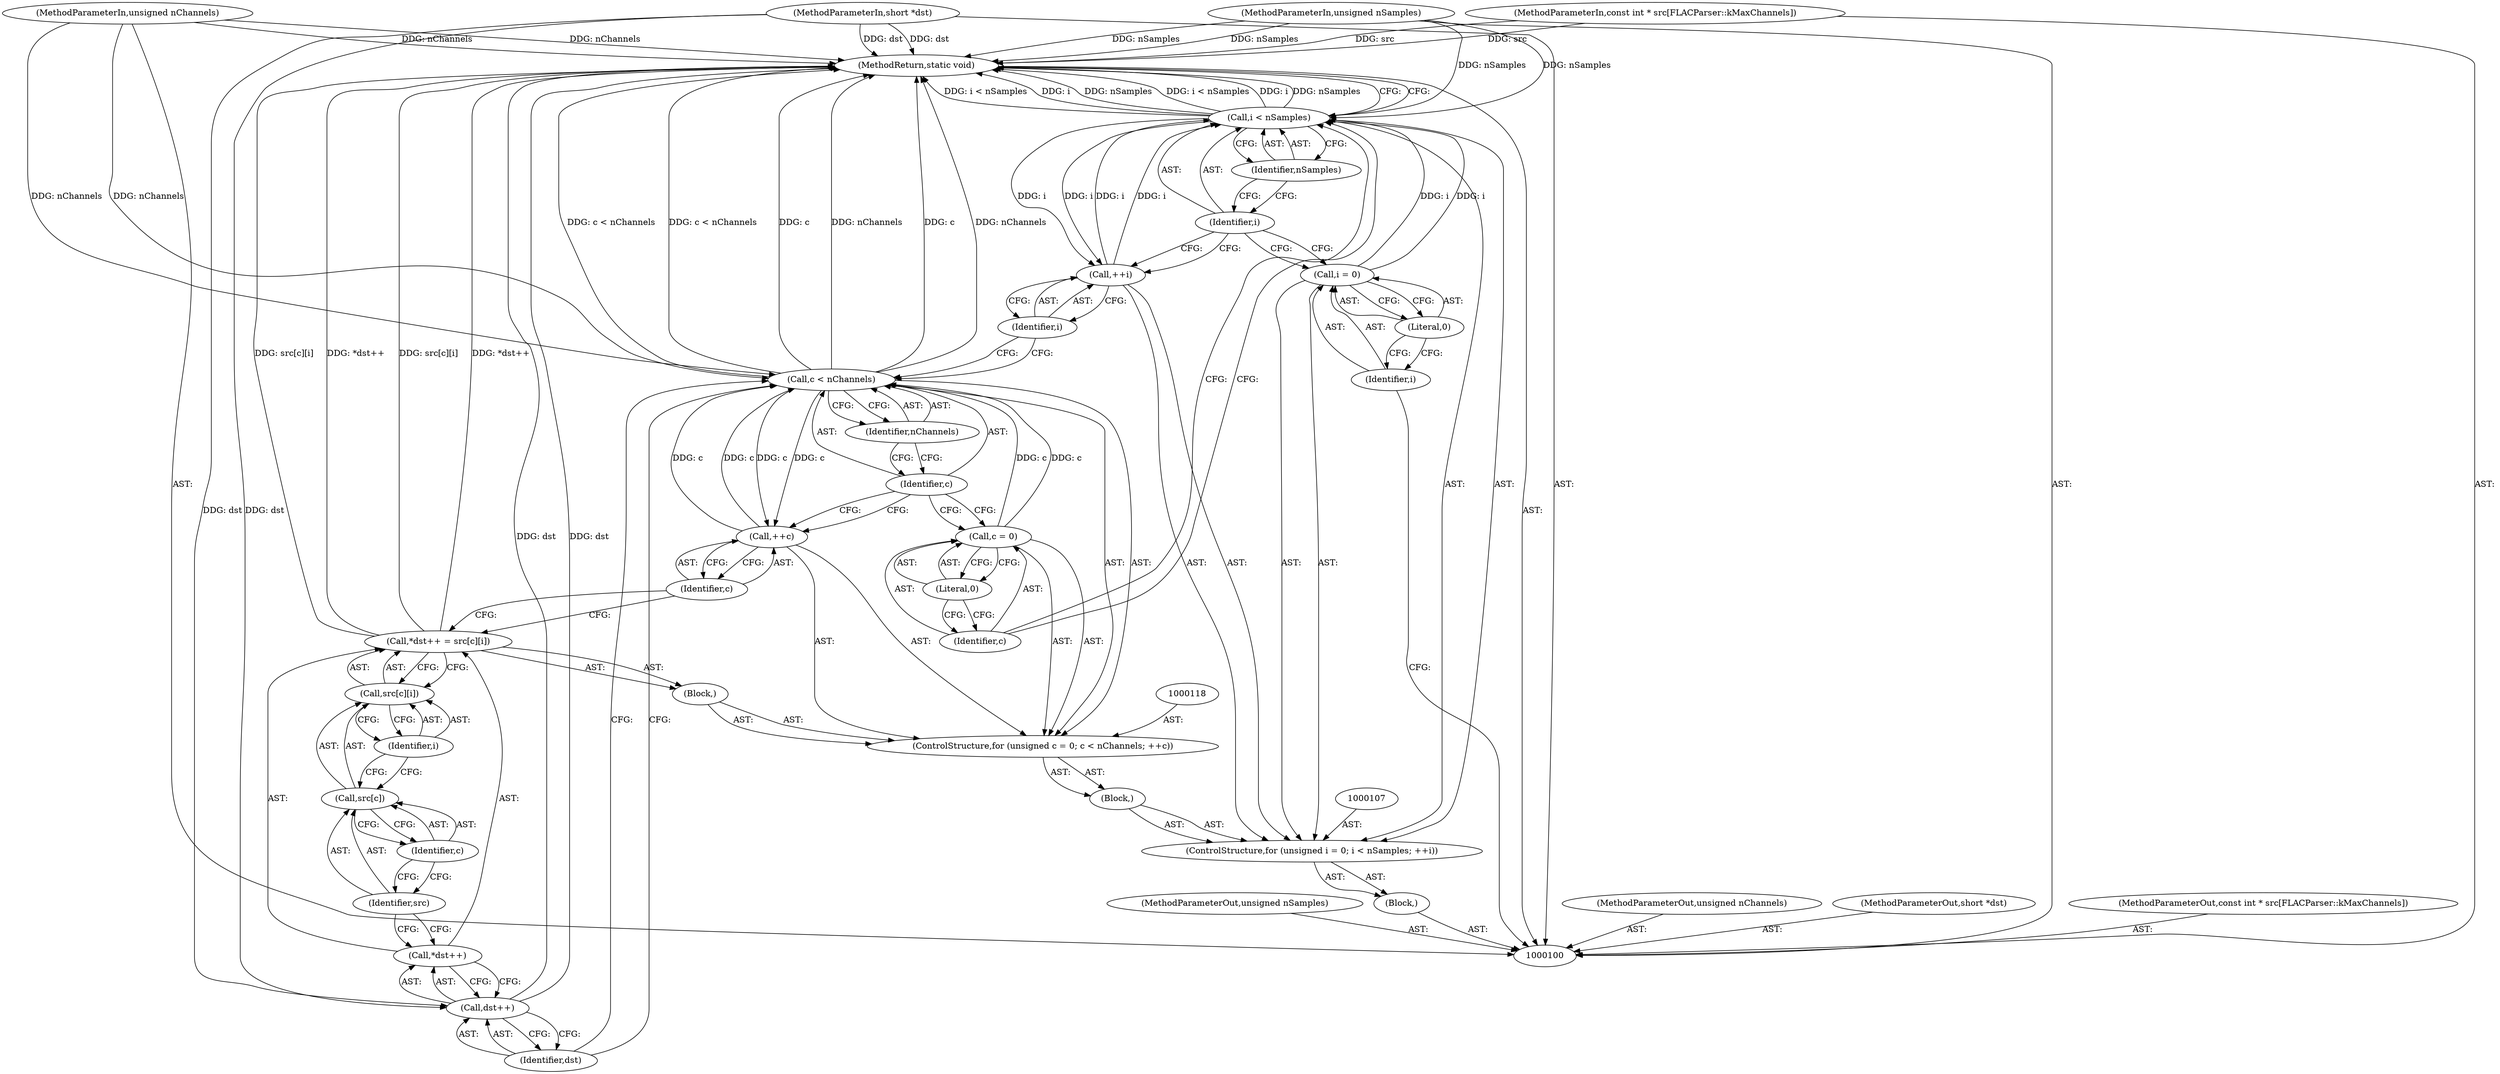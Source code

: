 digraph "0_Android_acc192347665943ca674acf117e4f74a88436922_3" {
"1000137" [label="(MethodReturn,static void)"];
"1000104" [label="(MethodParameterIn,unsigned nChannels)"];
"1000175" [label="(MethodParameterOut,unsigned nChannels)"];
"1000101" [label="(MethodParameterIn,short *dst)"];
"1000172" [label="(MethodParameterOut,short *dst)"];
"1000102" [label="(MethodParameterIn,const int * src[FLACParser::kMaxChannels])"];
"1000173" [label="(MethodParameterOut,const int * src[FLACParser::kMaxChannels])"];
"1000103" [label="(MethodParameterIn,unsigned nSamples)"];
"1000174" [label="(MethodParameterOut,unsigned nSamples)"];
"1000105" [label="(Block,)"];
"1000108" [label="(Call,i = 0)"];
"1000109" [label="(Identifier,i)"];
"1000110" [label="(Literal,0)"];
"1000111" [label="(Call,i < nSamples)"];
"1000112" [label="(Identifier,i)"];
"1000113" [label="(Identifier,nSamples)"];
"1000114" [label="(Call,++i)"];
"1000115" [label="(Identifier,i)"];
"1000116" [label="(Block,)"];
"1000106" [label="(ControlStructure,for (unsigned i = 0; i < nSamples; ++i))"];
"1000119" [label="(Call,c = 0)"];
"1000120" [label="(Identifier,c)"];
"1000121" [label="(Literal,0)"];
"1000122" [label="(Call,c < nChannels)"];
"1000123" [label="(Identifier,c)"];
"1000124" [label="(Identifier,nChannels)"];
"1000125" [label="(Call,++c)"];
"1000126" [label="(Identifier,c)"];
"1000127" [label="(Block,)"];
"1000117" [label="(ControlStructure,for (unsigned c = 0; c < nChannels; ++c))"];
"1000128" [label="(Call,*dst++ = src[c][i])"];
"1000129" [label="(Call,*dst++)"];
"1000132" [label="(Call,src[c][i])"];
"1000133" [label="(Call,src[c])"];
"1000134" [label="(Identifier,src)"];
"1000135" [label="(Identifier,c)"];
"1000136" [label="(Identifier,i)"];
"1000130" [label="(Call,dst++)"];
"1000131" [label="(Identifier,dst)"];
"1000137" -> "1000100"  [label="AST: "];
"1000137" -> "1000111"  [label="CFG: "];
"1000104" -> "1000137"  [label="DDG: nChannels"];
"1000122" -> "1000137"  [label="DDG: c < nChannels"];
"1000122" -> "1000137"  [label="DDG: c"];
"1000122" -> "1000137"  [label="DDG: nChannels"];
"1000111" -> "1000137"  [label="DDG: i < nSamples"];
"1000111" -> "1000137"  [label="DDG: i"];
"1000111" -> "1000137"  [label="DDG: nSamples"];
"1000128" -> "1000137"  [label="DDG: src[c][i]"];
"1000128" -> "1000137"  [label="DDG: *dst++"];
"1000103" -> "1000137"  [label="DDG: nSamples"];
"1000102" -> "1000137"  [label="DDG: src"];
"1000101" -> "1000137"  [label="DDG: dst"];
"1000130" -> "1000137"  [label="DDG: dst"];
"1000104" -> "1000100"  [label="AST: "];
"1000104" -> "1000137"  [label="DDG: nChannels"];
"1000104" -> "1000122"  [label="DDG: nChannels"];
"1000175" -> "1000100"  [label="AST: "];
"1000101" -> "1000100"  [label="AST: "];
"1000101" -> "1000137"  [label="DDG: dst"];
"1000101" -> "1000130"  [label="DDG: dst"];
"1000172" -> "1000100"  [label="AST: "];
"1000102" -> "1000100"  [label="AST: "];
"1000102" -> "1000137"  [label="DDG: src"];
"1000173" -> "1000100"  [label="AST: "];
"1000103" -> "1000100"  [label="AST: "];
"1000103" -> "1000137"  [label="DDG: nSamples"];
"1000103" -> "1000111"  [label="DDG: nSamples"];
"1000174" -> "1000100"  [label="AST: "];
"1000105" -> "1000100"  [label="AST: "];
"1000106" -> "1000105"  [label="AST: "];
"1000108" -> "1000106"  [label="AST: "];
"1000108" -> "1000110"  [label="CFG: "];
"1000109" -> "1000108"  [label="AST: "];
"1000110" -> "1000108"  [label="AST: "];
"1000112" -> "1000108"  [label="CFG: "];
"1000108" -> "1000111"  [label="DDG: i"];
"1000109" -> "1000108"  [label="AST: "];
"1000109" -> "1000100"  [label="CFG: "];
"1000110" -> "1000109"  [label="CFG: "];
"1000110" -> "1000108"  [label="AST: "];
"1000110" -> "1000109"  [label="CFG: "];
"1000108" -> "1000110"  [label="CFG: "];
"1000111" -> "1000106"  [label="AST: "];
"1000111" -> "1000113"  [label="CFG: "];
"1000112" -> "1000111"  [label="AST: "];
"1000113" -> "1000111"  [label="AST: "];
"1000120" -> "1000111"  [label="CFG: "];
"1000137" -> "1000111"  [label="CFG: "];
"1000111" -> "1000137"  [label="DDG: i < nSamples"];
"1000111" -> "1000137"  [label="DDG: i"];
"1000111" -> "1000137"  [label="DDG: nSamples"];
"1000114" -> "1000111"  [label="DDG: i"];
"1000108" -> "1000111"  [label="DDG: i"];
"1000103" -> "1000111"  [label="DDG: nSamples"];
"1000111" -> "1000114"  [label="DDG: i"];
"1000112" -> "1000111"  [label="AST: "];
"1000112" -> "1000108"  [label="CFG: "];
"1000112" -> "1000114"  [label="CFG: "];
"1000113" -> "1000112"  [label="CFG: "];
"1000113" -> "1000111"  [label="AST: "];
"1000113" -> "1000112"  [label="CFG: "];
"1000111" -> "1000113"  [label="CFG: "];
"1000114" -> "1000106"  [label="AST: "];
"1000114" -> "1000115"  [label="CFG: "];
"1000115" -> "1000114"  [label="AST: "];
"1000112" -> "1000114"  [label="CFG: "];
"1000114" -> "1000111"  [label="DDG: i"];
"1000111" -> "1000114"  [label="DDG: i"];
"1000115" -> "1000114"  [label="AST: "];
"1000115" -> "1000122"  [label="CFG: "];
"1000114" -> "1000115"  [label="CFG: "];
"1000116" -> "1000106"  [label="AST: "];
"1000117" -> "1000116"  [label="AST: "];
"1000106" -> "1000105"  [label="AST: "];
"1000107" -> "1000106"  [label="AST: "];
"1000108" -> "1000106"  [label="AST: "];
"1000111" -> "1000106"  [label="AST: "];
"1000114" -> "1000106"  [label="AST: "];
"1000116" -> "1000106"  [label="AST: "];
"1000119" -> "1000117"  [label="AST: "];
"1000119" -> "1000121"  [label="CFG: "];
"1000120" -> "1000119"  [label="AST: "];
"1000121" -> "1000119"  [label="AST: "];
"1000123" -> "1000119"  [label="CFG: "];
"1000119" -> "1000122"  [label="DDG: c"];
"1000120" -> "1000119"  [label="AST: "];
"1000120" -> "1000111"  [label="CFG: "];
"1000121" -> "1000120"  [label="CFG: "];
"1000121" -> "1000119"  [label="AST: "];
"1000121" -> "1000120"  [label="CFG: "];
"1000119" -> "1000121"  [label="CFG: "];
"1000122" -> "1000117"  [label="AST: "];
"1000122" -> "1000124"  [label="CFG: "];
"1000123" -> "1000122"  [label="AST: "];
"1000124" -> "1000122"  [label="AST: "];
"1000131" -> "1000122"  [label="CFG: "];
"1000115" -> "1000122"  [label="CFG: "];
"1000122" -> "1000137"  [label="DDG: c < nChannels"];
"1000122" -> "1000137"  [label="DDG: c"];
"1000122" -> "1000137"  [label="DDG: nChannels"];
"1000125" -> "1000122"  [label="DDG: c"];
"1000119" -> "1000122"  [label="DDG: c"];
"1000104" -> "1000122"  [label="DDG: nChannels"];
"1000122" -> "1000125"  [label="DDG: c"];
"1000123" -> "1000122"  [label="AST: "];
"1000123" -> "1000119"  [label="CFG: "];
"1000123" -> "1000125"  [label="CFG: "];
"1000124" -> "1000123"  [label="CFG: "];
"1000124" -> "1000122"  [label="AST: "];
"1000124" -> "1000123"  [label="CFG: "];
"1000122" -> "1000124"  [label="CFG: "];
"1000125" -> "1000117"  [label="AST: "];
"1000125" -> "1000126"  [label="CFG: "];
"1000126" -> "1000125"  [label="AST: "];
"1000123" -> "1000125"  [label="CFG: "];
"1000125" -> "1000122"  [label="DDG: c"];
"1000122" -> "1000125"  [label="DDG: c"];
"1000126" -> "1000125"  [label="AST: "];
"1000126" -> "1000128"  [label="CFG: "];
"1000125" -> "1000126"  [label="CFG: "];
"1000127" -> "1000117"  [label="AST: "];
"1000128" -> "1000127"  [label="AST: "];
"1000117" -> "1000116"  [label="AST: "];
"1000118" -> "1000117"  [label="AST: "];
"1000119" -> "1000117"  [label="AST: "];
"1000122" -> "1000117"  [label="AST: "];
"1000125" -> "1000117"  [label="AST: "];
"1000127" -> "1000117"  [label="AST: "];
"1000128" -> "1000127"  [label="AST: "];
"1000128" -> "1000132"  [label="CFG: "];
"1000129" -> "1000128"  [label="AST: "];
"1000132" -> "1000128"  [label="AST: "];
"1000126" -> "1000128"  [label="CFG: "];
"1000128" -> "1000137"  [label="DDG: src[c][i]"];
"1000128" -> "1000137"  [label="DDG: *dst++"];
"1000129" -> "1000128"  [label="AST: "];
"1000129" -> "1000130"  [label="CFG: "];
"1000130" -> "1000129"  [label="AST: "];
"1000134" -> "1000129"  [label="CFG: "];
"1000132" -> "1000128"  [label="AST: "];
"1000132" -> "1000136"  [label="CFG: "];
"1000133" -> "1000132"  [label="AST: "];
"1000136" -> "1000132"  [label="AST: "];
"1000128" -> "1000132"  [label="CFG: "];
"1000133" -> "1000132"  [label="AST: "];
"1000133" -> "1000135"  [label="CFG: "];
"1000134" -> "1000133"  [label="AST: "];
"1000135" -> "1000133"  [label="AST: "];
"1000136" -> "1000133"  [label="CFG: "];
"1000134" -> "1000133"  [label="AST: "];
"1000134" -> "1000129"  [label="CFG: "];
"1000135" -> "1000134"  [label="CFG: "];
"1000135" -> "1000133"  [label="AST: "];
"1000135" -> "1000134"  [label="CFG: "];
"1000133" -> "1000135"  [label="CFG: "];
"1000136" -> "1000132"  [label="AST: "];
"1000136" -> "1000133"  [label="CFG: "];
"1000132" -> "1000136"  [label="CFG: "];
"1000130" -> "1000129"  [label="AST: "];
"1000130" -> "1000131"  [label="CFG: "];
"1000131" -> "1000130"  [label="AST: "];
"1000129" -> "1000130"  [label="CFG: "];
"1000130" -> "1000137"  [label="DDG: dst"];
"1000101" -> "1000130"  [label="DDG: dst"];
"1000131" -> "1000130"  [label="AST: "];
"1000131" -> "1000122"  [label="CFG: "];
"1000130" -> "1000131"  [label="CFG: "];
}
